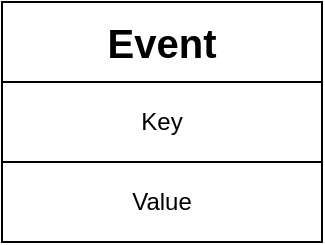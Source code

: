 <mxfile version="14.6.6" type="device"><diagram id="k5ED5kZFe-Y01AdDidzU" name="Page-1"><mxGraphModel dx="1422" dy="794" grid="1" gridSize="10" guides="1" tooltips="1" connect="1" arrows="1" fold="1" page="1" pageScale="1" pageWidth="827" pageHeight="1169" math="0" shadow="0"><root><mxCell id="0"/><mxCell id="1" parent="0"/><mxCell id="TCWnJk6INNQbW8hr74JL-1" value="&lt;b&gt;&lt;font style=&quot;font-size: 20px&quot;&gt;Event&lt;/font&gt;&lt;/b&gt;" style="rounded=0;whiteSpace=wrap;html=1;" vertex="1" parent="1"><mxGeometry x="320" y="360" width="160" height="40" as="geometry"/></mxCell><mxCell id="TCWnJk6INNQbW8hr74JL-2" value="Key" style="rounded=0;whiteSpace=wrap;html=1;" vertex="1" parent="1"><mxGeometry x="320" y="400" width="160" height="40" as="geometry"/></mxCell><mxCell id="TCWnJk6INNQbW8hr74JL-3" value="Value" style="rounded=0;whiteSpace=wrap;html=1;" vertex="1" parent="1"><mxGeometry x="320" y="440" width="160" height="40" as="geometry"/></mxCell></root></mxGraphModel></diagram></mxfile>